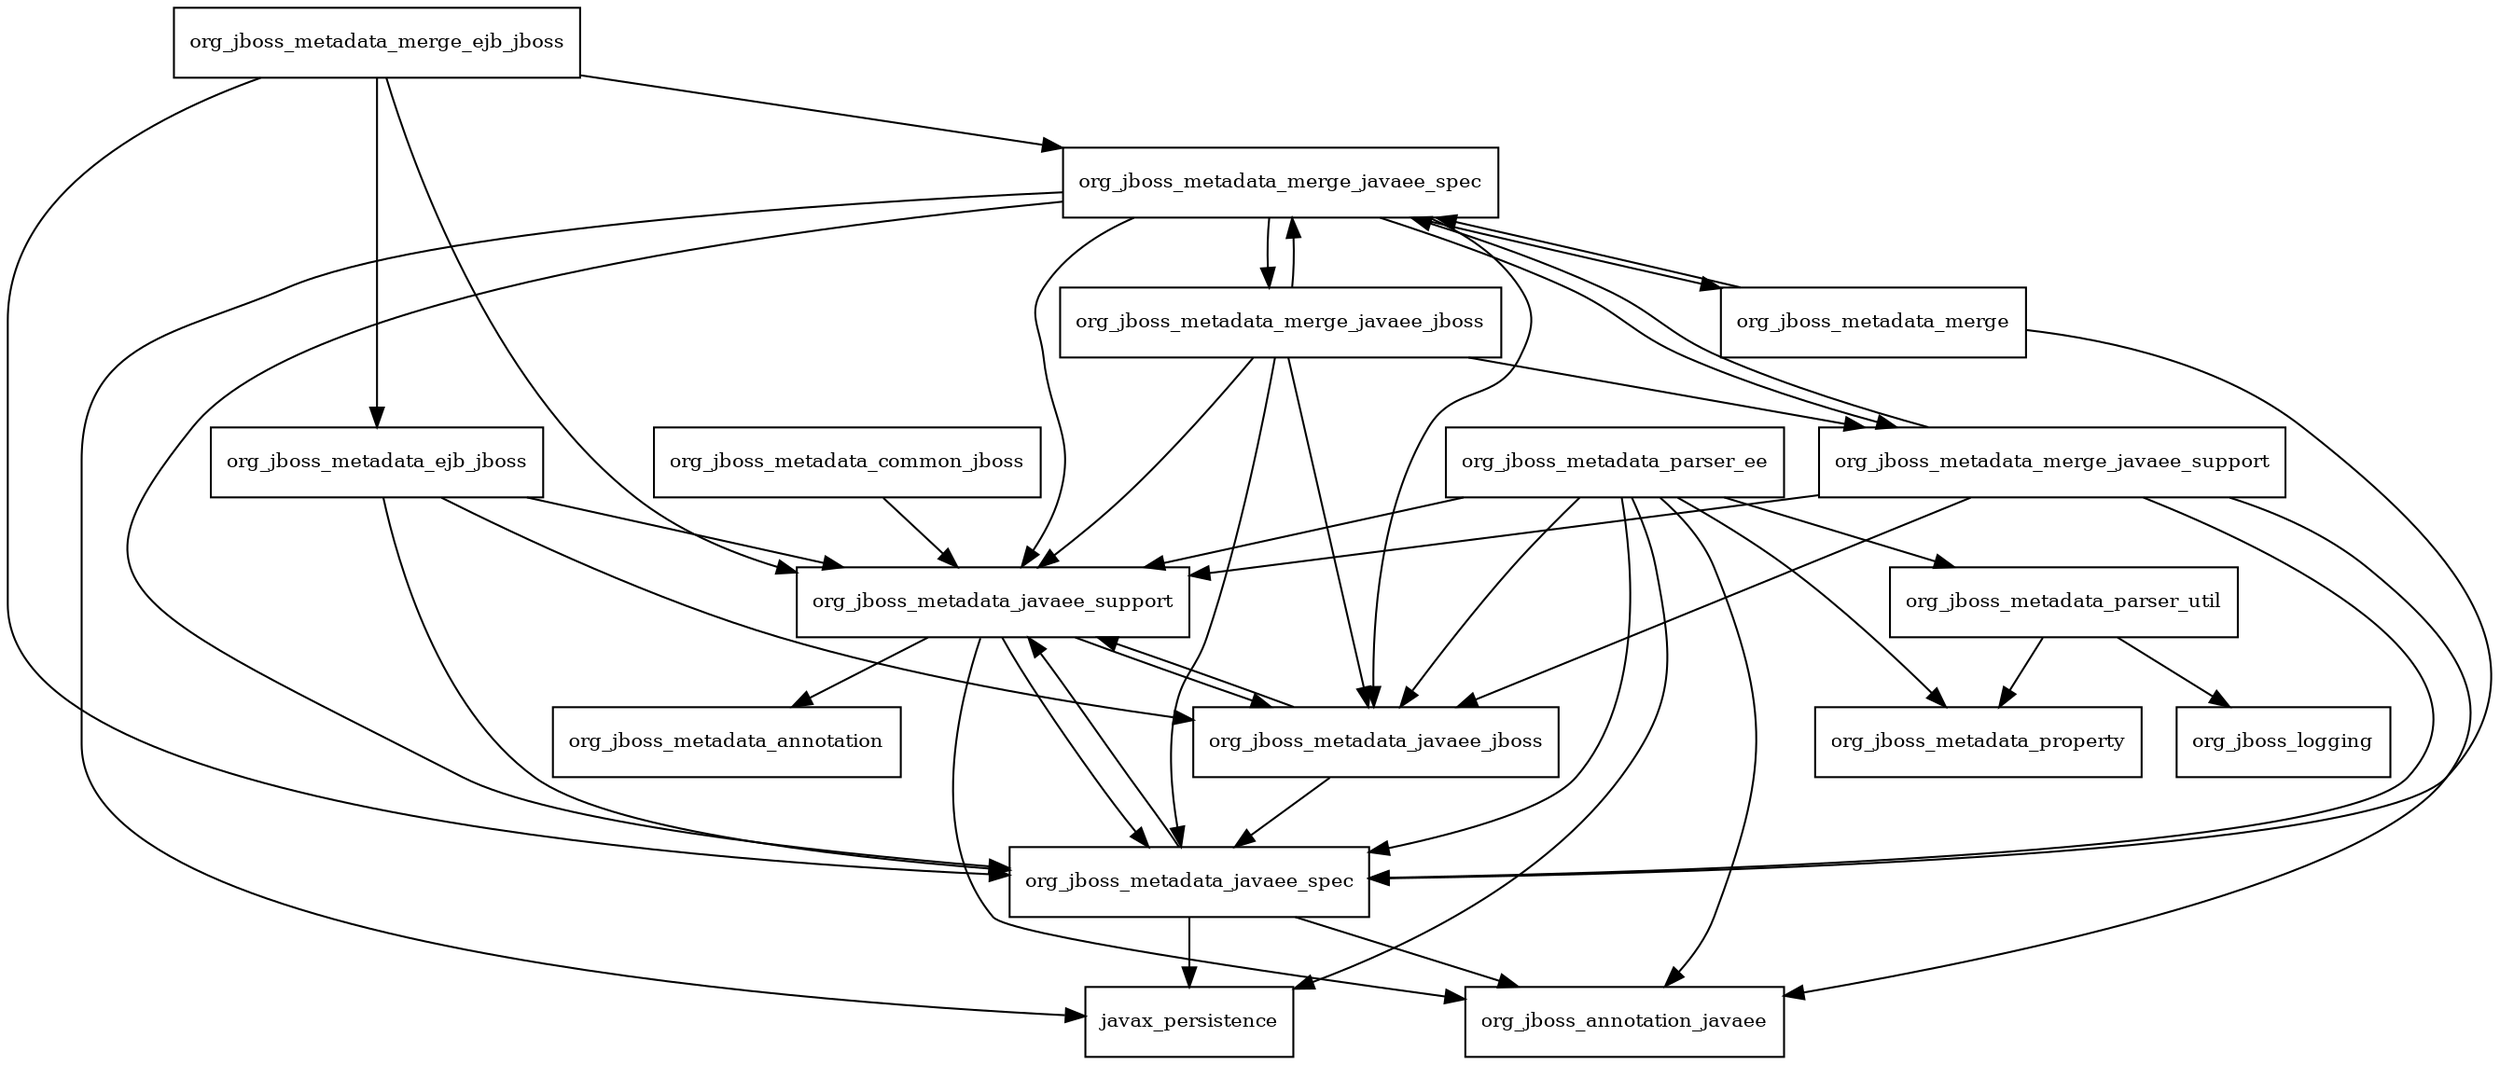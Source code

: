 digraph jboss_metadata_common_7_1_0_Final_redhat_1_package_dependencies {
  node [shape = box, fontsize=10.0];
  org_jboss_metadata_common_jboss -> org_jboss_metadata_javaee_support;
  org_jboss_metadata_ejb_jboss -> org_jboss_metadata_javaee_jboss;
  org_jboss_metadata_ejb_jboss -> org_jboss_metadata_javaee_spec;
  org_jboss_metadata_ejb_jboss -> org_jboss_metadata_javaee_support;
  org_jboss_metadata_javaee_jboss -> org_jboss_metadata_javaee_spec;
  org_jboss_metadata_javaee_jboss -> org_jboss_metadata_javaee_support;
  org_jboss_metadata_javaee_spec -> javax_persistence;
  org_jboss_metadata_javaee_spec -> org_jboss_annotation_javaee;
  org_jboss_metadata_javaee_spec -> org_jboss_metadata_javaee_support;
  org_jboss_metadata_javaee_support -> org_jboss_annotation_javaee;
  org_jboss_metadata_javaee_support -> org_jboss_metadata_annotation;
  org_jboss_metadata_javaee_support -> org_jboss_metadata_javaee_jboss;
  org_jboss_metadata_javaee_support -> org_jboss_metadata_javaee_spec;
  org_jboss_metadata_merge -> org_jboss_metadata_javaee_spec;
  org_jboss_metadata_merge -> org_jboss_metadata_merge_javaee_spec;
  org_jboss_metadata_merge_ejb_jboss -> org_jboss_metadata_ejb_jboss;
  org_jboss_metadata_merge_ejb_jboss -> org_jboss_metadata_javaee_spec;
  org_jboss_metadata_merge_ejb_jboss -> org_jboss_metadata_javaee_support;
  org_jboss_metadata_merge_ejb_jboss -> org_jboss_metadata_merge_javaee_spec;
  org_jboss_metadata_merge_javaee_jboss -> org_jboss_metadata_javaee_jboss;
  org_jboss_metadata_merge_javaee_jboss -> org_jboss_metadata_javaee_spec;
  org_jboss_metadata_merge_javaee_jboss -> org_jboss_metadata_javaee_support;
  org_jboss_metadata_merge_javaee_jboss -> org_jboss_metadata_merge_javaee_spec;
  org_jboss_metadata_merge_javaee_jboss -> org_jboss_metadata_merge_javaee_support;
  org_jboss_metadata_merge_javaee_spec -> javax_persistence;
  org_jboss_metadata_merge_javaee_spec -> org_jboss_metadata_javaee_jboss;
  org_jboss_metadata_merge_javaee_spec -> org_jboss_metadata_javaee_spec;
  org_jboss_metadata_merge_javaee_spec -> org_jboss_metadata_javaee_support;
  org_jboss_metadata_merge_javaee_spec -> org_jboss_metadata_merge;
  org_jboss_metadata_merge_javaee_spec -> org_jboss_metadata_merge_javaee_jboss;
  org_jboss_metadata_merge_javaee_spec -> org_jboss_metadata_merge_javaee_support;
  org_jboss_metadata_merge_javaee_support -> org_jboss_annotation_javaee;
  org_jboss_metadata_merge_javaee_support -> org_jboss_metadata_javaee_jboss;
  org_jboss_metadata_merge_javaee_support -> org_jboss_metadata_javaee_spec;
  org_jboss_metadata_merge_javaee_support -> org_jboss_metadata_javaee_support;
  org_jboss_metadata_merge_javaee_support -> org_jboss_metadata_merge_javaee_spec;
  org_jboss_metadata_parser_ee -> javax_persistence;
  org_jboss_metadata_parser_ee -> org_jboss_annotation_javaee;
  org_jboss_metadata_parser_ee -> org_jboss_metadata_javaee_jboss;
  org_jboss_metadata_parser_ee -> org_jboss_metadata_javaee_spec;
  org_jboss_metadata_parser_ee -> org_jboss_metadata_javaee_support;
  org_jboss_metadata_parser_ee -> org_jboss_metadata_parser_util;
  org_jboss_metadata_parser_ee -> org_jboss_metadata_property;
  org_jboss_metadata_parser_util -> org_jboss_logging;
  org_jboss_metadata_parser_util -> org_jboss_metadata_property;
}
